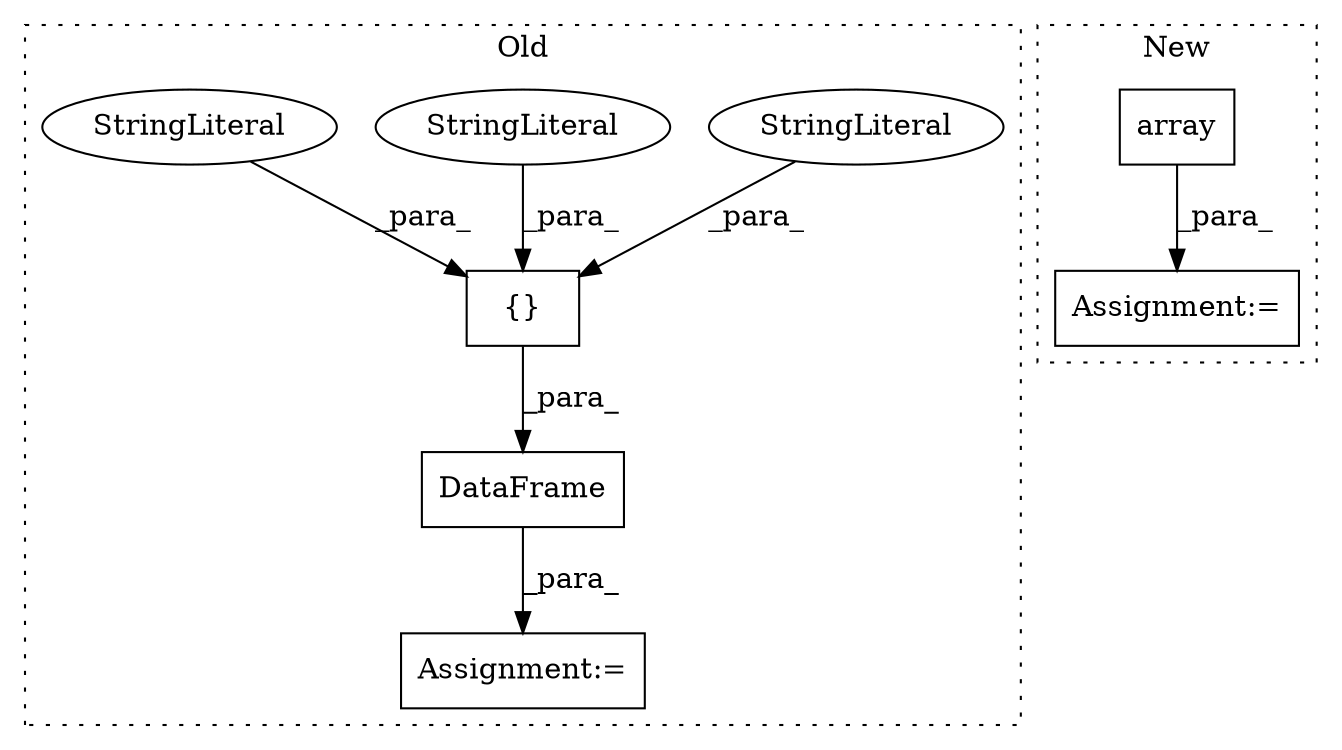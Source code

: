digraph G {
subgraph cluster0 {
1 [label="DataFrame" a="32" s="1207,1249" l="10,1" shape="box"];
4 [label="Assignment:=" a="7" s="1199" l="1" shape="box"];
5 [label="{}" a="4" s="978,1061" l="1,1" shape="box"];
6 [label="StringLiteral" a="45" s="979" l="5" shape="ellipse"];
7 [label="StringLiteral" a="45" s="985" l="10" shape="ellipse"];
8 [label="StringLiteral" a="45" s="1036" l="8" shape="ellipse"];
label = "Old";
style="dotted";
}
subgraph cluster1 {
2 [label="array" a="32" s="1130,1142" l="6,1" shape="box"];
3 [label="Assignment:=" a="7" s="1123" l="1" shape="box"];
label = "New";
style="dotted";
}
1 -> 4 [label="_para_"];
2 -> 3 [label="_para_"];
5 -> 1 [label="_para_"];
6 -> 5 [label="_para_"];
7 -> 5 [label="_para_"];
8 -> 5 [label="_para_"];
}